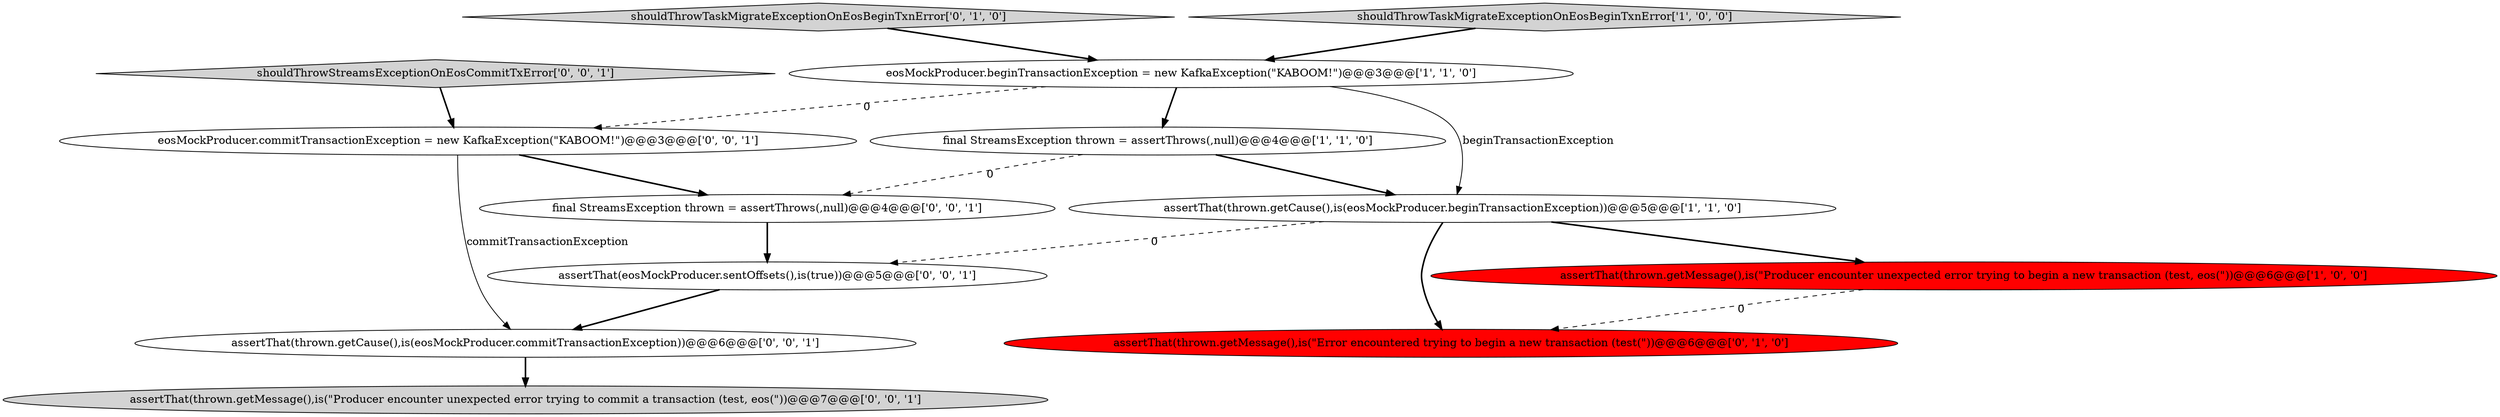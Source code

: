 digraph {
1 [style = filled, label = "eosMockProducer.beginTransactionException = new KafkaException(\"KABOOM!\")@@@3@@@['1', '1', '0']", fillcolor = white, shape = ellipse image = "AAA0AAABBB1BBB"];
12 [style = filled, label = "assertThat(eosMockProducer.sentOffsets(),is(true))@@@5@@@['0', '0', '1']", fillcolor = white, shape = ellipse image = "AAA0AAABBB3BBB"];
2 [style = filled, label = "final StreamsException thrown = assertThrows(,null)@@@4@@@['1', '1', '0']", fillcolor = white, shape = ellipse image = "AAA0AAABBB1BBB"];
3 [style = filled, label = "assertThat(thrown.getCause(),is(eosMockProducer.beginTransactionException))@@@5@@@['1', '1', '0']", fillcolor = white, shape = ellipse image = "AAA0AAABBB1BBB"];
5 [style = filled, label = "shouldThrowTaskMigrateExceptionOnEosBeginTxnError['0', '1', '0']", fillcolor = lightgray, shape = diamond image = "AAA0AAABBB2BBB"];
10 [style = filled, label = "final StreamsException thrown = assertThrows(,null)@@@4@@@['0', '0', '1']", fillcolor = white, shape = ellipse image = "AAA0AAABBB3BBB"];
0 [style = filled, label = "shouldThrowTaskMigrateExceptionOnEosBeginTxnError['1', '0', '0']", fillcolor = lightgray, shape = diamond image = "AAA0AAABBB1BBB"];
7 [style = filled, label = "assertThat(thrown.getMessage(),is(\"Producer encounter unexpected error trying to commit a transaction (test, eos(\"))@@@7@@@['0', '0', '1']", fillcolor = lightgray, shape = ellipse image = "AAA0AAABBB3BBB"];
4 [style = filled, label = "assertThat(thrown.getMessage(),is(\"Producer encounter unexpected error trying to begin a new transaction (test, eos(\"))@@@6@@@['1', '0', '0']", fillcolor = red, shape = ellipse image = "AAA1AAABBB1BBB"];
6 [style = filled, label = "assertThat(thrown.getMessage(),is(\"Error encountered trying to begin a new transaction (test(\"))@@@6@@@['0', '1', '0']", fillcolor = red, shape = ellipse image = "AAA1AAABBB2BBB"];
8 [style = filled, label = "assertThat(thrown.getCause(),is(eosMockProducer.commitTransactionException))@@@6@@@['0', '0', '1']", fillcolor = white, shape = ellipse image = "AAA0AAABBB3BBB"];
9 [style = filled, label = "eosMockProducer.commitTransactionException = new KafkaException(\"KABOOM!\")@@@3@@@['0', '0', '1']", fillcolor = white, shape = ellipse image = "AAA0AAABBB3BBB"];
11 [style = filled, label = "shouldThrowStreamsExceptionOnEosCommitTxError['0', '0', '1']", fillcolor = lightgray, shape = diamond image = "AAA0AAABBB3BBB"];
8->7 [style = bold, label=""];
5->1 [style = bold, label=""];
3->6 [style = bold, label=""];
1->9 [style = dashed, label="0"];
1->2 [style = bold, label=""];
9->8 [style = solid, label="commitTransactionException"];
3->12 [style = dashed, label="0"];
9->10 [style = bold, label=""];
1->3 [style = solid, label="beginTransactionException"];
4->6 [style = dashed, label="0"];
11->9 [style = bold, label=""];
10->12 [style = bold, label=""];
3->4 [style = bold, label=""];
0->1 [style = bold, label=""];
12->8 [style = bold, label=""];
2->3 [style = bold, label=""];
2->10 [style = dashed, label="0"];
}
